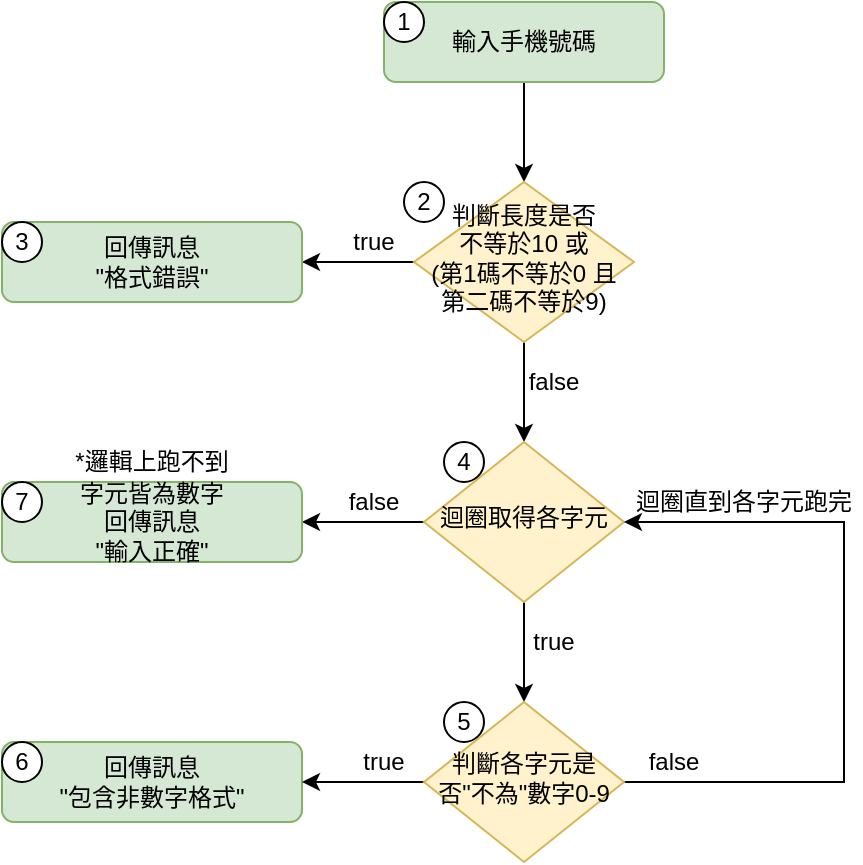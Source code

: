 <mxfile version="14.6.13" type="device"><diagram id="C5RBs43oDa-KdzZeNtuy" name="Page-1"><mxGraphModel dx="1609" dy="506" grid="1" gridSize="10" guides="1" tooltips="1" connect="1" arrows="1" fold="1" page="1" pageScale="1" pageWidth="827" pageHeight="1169" math="0" shadow="0"><root><mxCell id="WIyWlLk6GJQsqaUBKTNV-0"/><mxCell id="WIyWlLk6GJQsqaUBKTNV-1" parent="WIyWlLk6GJQsqaUBKTNV-0"/><mxCell id="chpfAkhPVOKSc5HRlUvp-2" value="" style="edgeStyle=orthogonalEdgeStyle;rounded=0;orthogonalLoop=1;jettySize=auto;html=1;" parent="WIyWlLk6GJQsqaUBKTNV-1" source="WIyWlLk6GJQsqaUBKTNV-3" target="WIyWlLk6GJQsqaUBKTNV-6" edge="1"><mxGeometry relative="1" as="geometry"/></mxCell><mxCell id="WIyWlLk6GJQsqaUBKTNV-3" value="輸入手機號碼" style="rounded=1;whiteSpace=wrap;html=1;fontSize=12;glass=0;strokeWidth=1;shadow=0;fillColor=#d5e8d4;strokeColor=#82b366;" parent="WIyWlLk6GJQsqaUBKTNV-1" vertex="1"><mxGeometry x="-370" y="120" width="140" height="40" as="geometry"/></mxCell><mxCell id="chpfAkhPVOKSc5HRlUvp-3" value="" style="edgeStyle=orthogonalEdgeStyle;rounded=0;orthogonalLoop=1;jettySize=auto;html=1;" parent="WIyWlLk6GJQsqaUBKTNV-1" source="WIyWlLk6GJQsqaUBKTNV-6" target="WIyWlLk6GJQsqaUBKTNV-10" edge="1"><mxGeometry relative="1" as="geometry"/></mxCell><mxCell id="chpfAkhPVOKSc5HRlUvp-12" value="" style="edgeStyle=orthogonalEdgeStyle;rounded=0;orthogonalLoop=1;jettySize=auto;html=1;" parent="WIyWlLk6GJQsqaUBKTNV-1" source="WIyWlLk6GJQsqaUBKTNV-6" target="WIyWlLk6GJQsqaUBKTNV-7" edge="1"><mxGeometry relative="1" as="geometry"/></mxCell><mxCell id="WIyWlLk6GJQsqaUBKTNV-6" value="判斷長度是否&lt;br&gt;不等於10 或&lt;br&gt;(第1碼不等於0 且&lt;br&gt;第二碼不等於9)" style="rhombus;whiteSpace=wrap;html=1;shadow=0;fontFamily=Helvetica;fontSize=12;align=center;strokeWidth=1;spacing=6;spacingTop=-4;fillColor=#fff2cc;strokeColor=#d6b656;" parent="WIyWlLk6GJQsqaUBKTNV-1" vertex="1"><mxGeometry x="-355" y="210" width="110" height="80" as="geometry"/></mxCell><mxCell id="WIyWlLk6GJQsqaUBKTNV-7" value="回傳訊息&lt;br&gt;&quot;格式錯誤&quot;" style="rounded=1;whiteSpace=wrap;html=1;fontSize=12;glass=0;strokeWidth=1;shadow=0;fillColor=#d5e8d4;strokeColor=#82b366;" parent="WIyWlLk6GJQsqaUBKTNV-1" vertex="1"><mxGeometry x="-561" y="230" width="150" height="40" as="geometry"/></mxCell><mxCell id="chpfAkhPVOKSc5HRlUvp-6" value="" style="edgeStyle=orthogonalEdgeStyle;rounded=0;orthogonalLoop=1;jettySize=auto;html=1;" parent="WIyWlLk6GJQsqaUBKTNV-1" source="WIyWlLk6GJQsqaUBKTNV-10" edge="1"><mxGeometry relative="1" as="geometry"><mxPoint x="-300" y="470" as="targetPoint"/></mxGeometry></mxCell><mxCell id="FwQWEobu3DXanPvWUwwE-1" value="" style="edgeStyle=orthogonalEdgeStyle;rounded=0;orthogonalLoop=1;jettySize=auto;html=1;" edge="1" parent="WIyWlLk6GJQsqaUBKTNV-1" source="WIyWlLk6GJQsqaUBKTNV-10"><mxGeometry relative="1" as="geometry"><mxPoint x="-411" y="380" as="targetPoint"/></mxGeometry></mxCell><mxCell id="WIyWlLk6GJQsqaUBKTNV-10" value="迴圈取得各字元" style="rhombus;whiteSpace=wrap;html=1;shadow=0;fontFamily=Helvetica;fontSize=12;align=center;strokeWidth=1;spacing=6;spacingTop=-4;fillColor=#fff2cc;strokeColor=#d6b656;" parent="WIyWlLk6GJQsqaUBKTNV-1" vertex="1"><mxGeometry x="-350" y="340" width="100" height="80" as="geometry"/></mxCell><mxCell id="WIyWlLk6GJQsqaUBKTNV-12" value="回傳訊息&lt;br&gt;&quot;包含非數字格式&quot;" style="rounded=1;whiteSpace=wrap;html=1;fontSize=12;glass=0;strokeWidth=1;shadow=0;fillColor=#d5e8d4;strokeColor=#82b366;" parent="WIyWlLk6GJQsqaUBKTNV-1" vertex="1"><mxGeometry x="-561" y="490" width="150" height="40" as="geometry"/></mxCell><mxCell id="4y3r99vegQgZiO8xR9hq-24" value="3" style="ellipse;whiteSpace=wrap;html=1;aspect=fixed;" parent="WIyWlLk6GJQsqaUBKTNV-1" vertex="1"><mxGeometry x="-561" y="230" width="20" height="20" as="geometry"/></mxCell><mxCell id="4y3r99vegQgZiO8xR9hq-25" value="5" style="ellipse;whiteSpace=wrap;html=1;aspect=fixed;" parent="WIyWlLk6GJQsqaUBKTNV-1" vertex="1"><mxGeometry x="-340" y="470" width="20" height="20" as="geometry"/></mxCell><mxCell id="4y3r99vegQgZiO8xR9hq-26" value="2" style="ellipse;whiteSpace=wrap;html=1;aspect=fixed;" parent="WIyWlLk6GJQsqaUBKTNV-1" vertex="1"><mxGeometry x="-360" y="210" width="20" height="20" as="geometry"/></mxCell><mxCell id="-A9CTzEU77w_nRc0C6ik-0" value="1" style="ellipse;whiteSpace=wrap;html=1;aspect=fixed;" parent="WIyWlLk6GJQsqaUBKTNV-1" vertex="1"><mxGeometry x="-370" y="120" width="20" height="20" as="geometry"/></mxCell><mxCell id="4y3r99vegQgZiO8xR9hq-30" value="6" style="ellipse;whiteSpace=wrap;html=1;aspect=fixed;" parent="WIyWlLk6GJQsqaUBKTNV-1" vertex="1"><mxGeometry x="-561" y="490" width="20" height="20" as="geometry"/></mxCell><mxCell id="chpfAkhPVOKSc5HRlUvp-5" value="false" style="text;html=1;strokeColor=none;fillColor=none;align=center;verticalAlign=middle;whiteSpace=wrap;rounded=0;" parent="WIyWlLk6GJQsqaUBKTNV-1" vertex="1"><mxGeometry x="-305" y="300" width="40" height="20" as="geometry"/></mxCell><mxCell id="chpfAkhPVOKSc5HRlUvp-7" value="true" style="text;html=1;strokeColor=none;fillColor=none;align=center;verticalAlign=middle;whiteSpace=wrap;rounded=0;" parent="WIyWlLk6GJQsqaUBKTNV-1" vertex="1"><mxGeometry x="-305" y="430" width="40" height="20" as="geometry"/></mxCell><mxCell id="chpfAkhPVOKSc5HRlUvp-9" value="" style="edgeStyle=orthogonalEdgeStyle;rounded=0;orthogonalLoop=1;jettySize=auto;html=1;" parent="WIyWlLk6GJQsqaUBKTNV-1" source="chpfAkhPVOKSc5HRlUvp-8" target="WIyWlLk6GJQsqaUBKTNV-12" edge="1"><mxGeometry relative="1" as="geometry"/></mxCell><mxCell id="chpfAkhPVOKSc5HRlUvp-15" value="" style="edgeStyle=orthogonalEdgeStyle;rounded=0;orthogonalLoop=1;jettySize=auto;html=1;entryX=1;entryY=0.5;entryDx=0;entryDy=0;" parent="WIyWlLk6GJQsqaUBKTNV-1" source="chpfAkhPVOKSc5HRlUvp-8" target="WIyWlLk6GJQsqaUBKTNV-10" edge="1"><mxGeometry relative="1" as="geometry"><mxPoint x="-180" y="380" as="targetPoint"/><Array as="points"><mxPoint x="-140" y="510"/><mxPoint x="-140" y="380"/></Array></mxGeometry></mxCell><mxCell id="chpfAkhPVOKSc5HRlUvp-8" value="判斷各字元是否&quot;不為&quot;數字0-9" style="rhombus;whiteSpace=wrap;html=1;shadow=0;fontFamily=Helvetica;fontSize=12;align=center;strokeWidth=1;spacing=6;spacingTop=-4;fillColor=#fff2cc;strokeColor=#d6b656;" parent="WIyWlLk6GJQsqaUBKTNV-1" vertex="1"><mxGeometry x="-350" y="470" width="100" height="80" as="geometry"/></mxCell><mxCell id="chpfAkhPVOKSc5HRlUvp-13" value="true" style="text;html=1;strokeColor=none;fillColor=none;align=center;verticalAlign=middle;whiteSpace=wrap;rounded=0;" parent="WIyWlLk6GJQsqaUBKTNV-1" vertex="1"><mxGeometry x="-390" y="490" width="40" height="20" as="geometry"/></mxCell><mxCell id="chpfAkhPVOKSc5HRlUvp-16" value="false" style="text;html=1;strokeColor=none;fillColor=none;align=center;verticalAlign=middle;whiteSpace=wrap;rounded=0;" parent="WIyWlLk6GJQsqaUBKTNV-1" vertex="1"><mxGeometry x="-245" y="490" width="40" height="20" as="geometry"/></mxCell><mxCell id="chpfAkhPVOKSc5HRlUvp-21" value="迴圈直到各字元跑完" style="text;html=1;strokeColor=none;fillColor=none;align=center;verticalAlign=middle;whiteSpace=wrap;rounded=0;" parent="WIyWlLk6GJQsqaUBKTNV-1" vertex="1"><mxGeometry x="-245" y="360" width="110" height="20" as="geometry"/></mxCell><mxCell id="chpfAkhPVOKSc5HRlUvp-25" value="4" style="ellipse;whiteSpace=wrap;html=1;aspect=fixed;" parent="WIyWlLk6GJQsqaUBKTNV-1" vertex="1"><mxGeometry x="-340" y="340" width="20" height="20" as="geometry"/></mxCell><mxCell id="chpfAkhPVOKSc5HRlUvp-28" value="字元皆為數字&lt;br&gt;回傳訊息&lt;br&gt;&quot;輸入正確&quot;" style="rounded=1;whiteSpace=wrap;html=1;fontSize=12;glass=0;strokeWidth=1;shadow=0;fillColor=#d5e8d4;strokeColor=#82b366;" parent="WIyWlLk6GJQsqaUBKTNV-1" vertex="1"><mxGeometry x="-561" y="360" width="150" height="40" as="geometry"/></mxCell><mxCell id="4y3r99vegQgZiO8xR9hq-36" value="7" style="ellipse;whiteSpace=wrap;html=1;aspect=fixed;" parent="WIyWlLk6GJQsqaUBKTNV-1" vertex="1"><mxGeometry x="-561" y="360" width="20" height="20" as="geometry"/></mxCell><mxCell id="chpfAkhPVOKSc5HRlUvp-30" value="true" style="text;html=1;strokeColor=none;fillColor=none;align=center;verticalAlign=middle;whiteSpace=wrap;rounded=0;" parent="WIyWlLk6GJQsqaUBKTNV-1" vertex="1"><mxGeometry x="-395" y="230" width="40" height="20" as="geometry"/></mxCell><mxCell id="FwQWEobu3DXanPvWUwwE-3" value="false" style="text;html=1;strokeColor=none;fillColor=none;align=center;verticalAlign=middle;whiteSpace=wrap;rounded=0;" vertex="1" parent="WIyWlLk6GJQsqaUBKTNV-1"><mxGeometry x="-395" y="360" width="40" height="20" as="geometry"/></mxCell><mxCell id="FwQWEobu3DXanPvWUwwE-4" value="*邏輯上跑不到" style="text;html=1;strokeColor=none;fillColor=none;align=center;verticalAlign=middle;whiteSpace=wrap;rounded=0;" vertex="1" parent="WIyWlLk6GJQsqaUBKTNV-1"><mxGeometry x="-551" y="340" width="130" height="20" as="geometry"/></mxCell></root></mxGraphModel></diagram></mxfile>